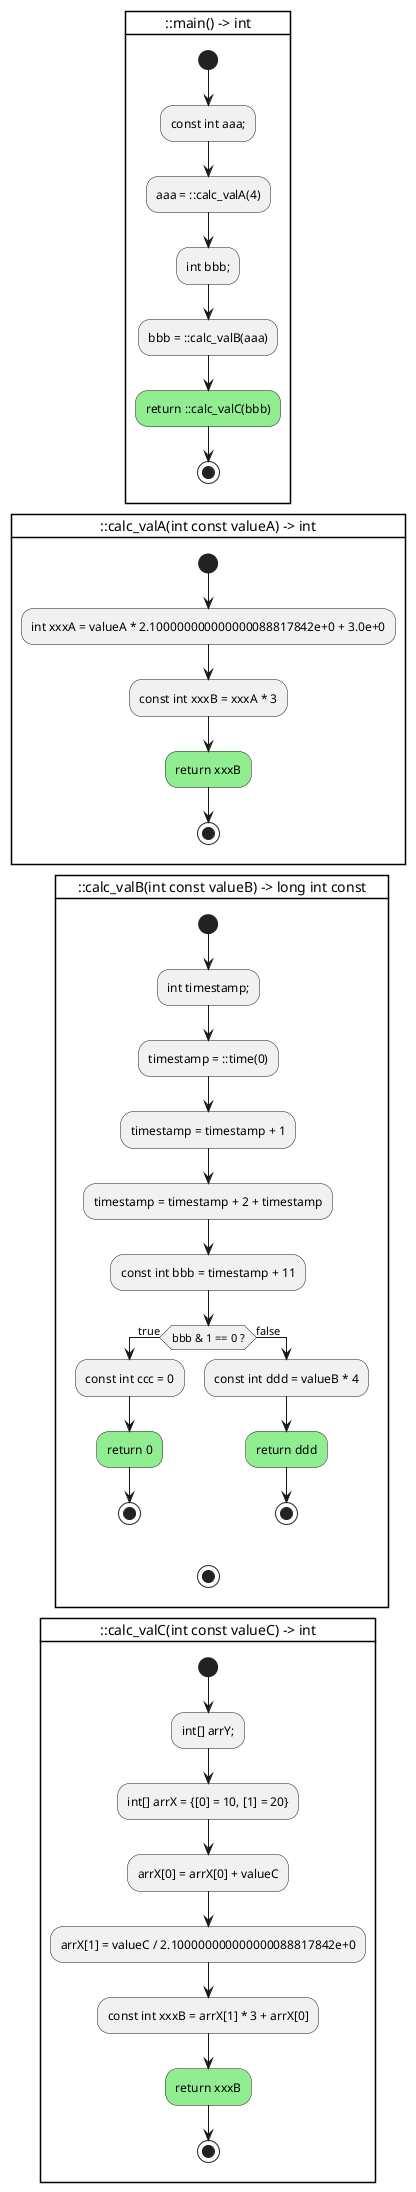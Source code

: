 @startuml

card "::main() -> int" {
    start
    :const int aaa;;
    :aaa = ::calc_valA(4);
    :int bbb;;
    :bbb = ::calc_valB(aaa);
    #lightgreen:return ::calc_valC(bbb);
    stop
}

card "::calc_valA(int const valueA) -> int" {
    start
    :int xxxA = valueA * 2.100000000000000088817842e+0 + 3.0e+0;
    :const int xxxB = xxxA * 3;
    #lightgreen:return xxxB;
    stop
}

card "::calc_valB(int const valueB) -> long int const" {
    start
    :int timestamp;;
    :timestamp = ::time(0);
    :timestamp = timestamp + 1;
    :timestamp = timestamp + 2 + timestamp;
    :const int bbb = timestamp + 11;
    if (bbb & 1 == 0 ?) then (true)
        :const int ccc = 0;
        #lightgreen:return 0;
        stop
    else (false)
        :const int ddd = valueB * 4;
        #lightgreen:return ddd;
        stop
    endif
    stop
}

card "::calc_valC(int const valueC) -> int" {
    start
    :int[] arrY;;
    :int[] arrX = {[0] = 10, [1] = 20};
    :arrX[0] = arrX[0] + valueC;
    :arrX[1] = valueC / 2.100000000000000088817842e+0;
    :const int xxxB = arrX[1] * 3 + arrX[0];
    #lightgreen:return xxxB;
    stop
}


@enduml

